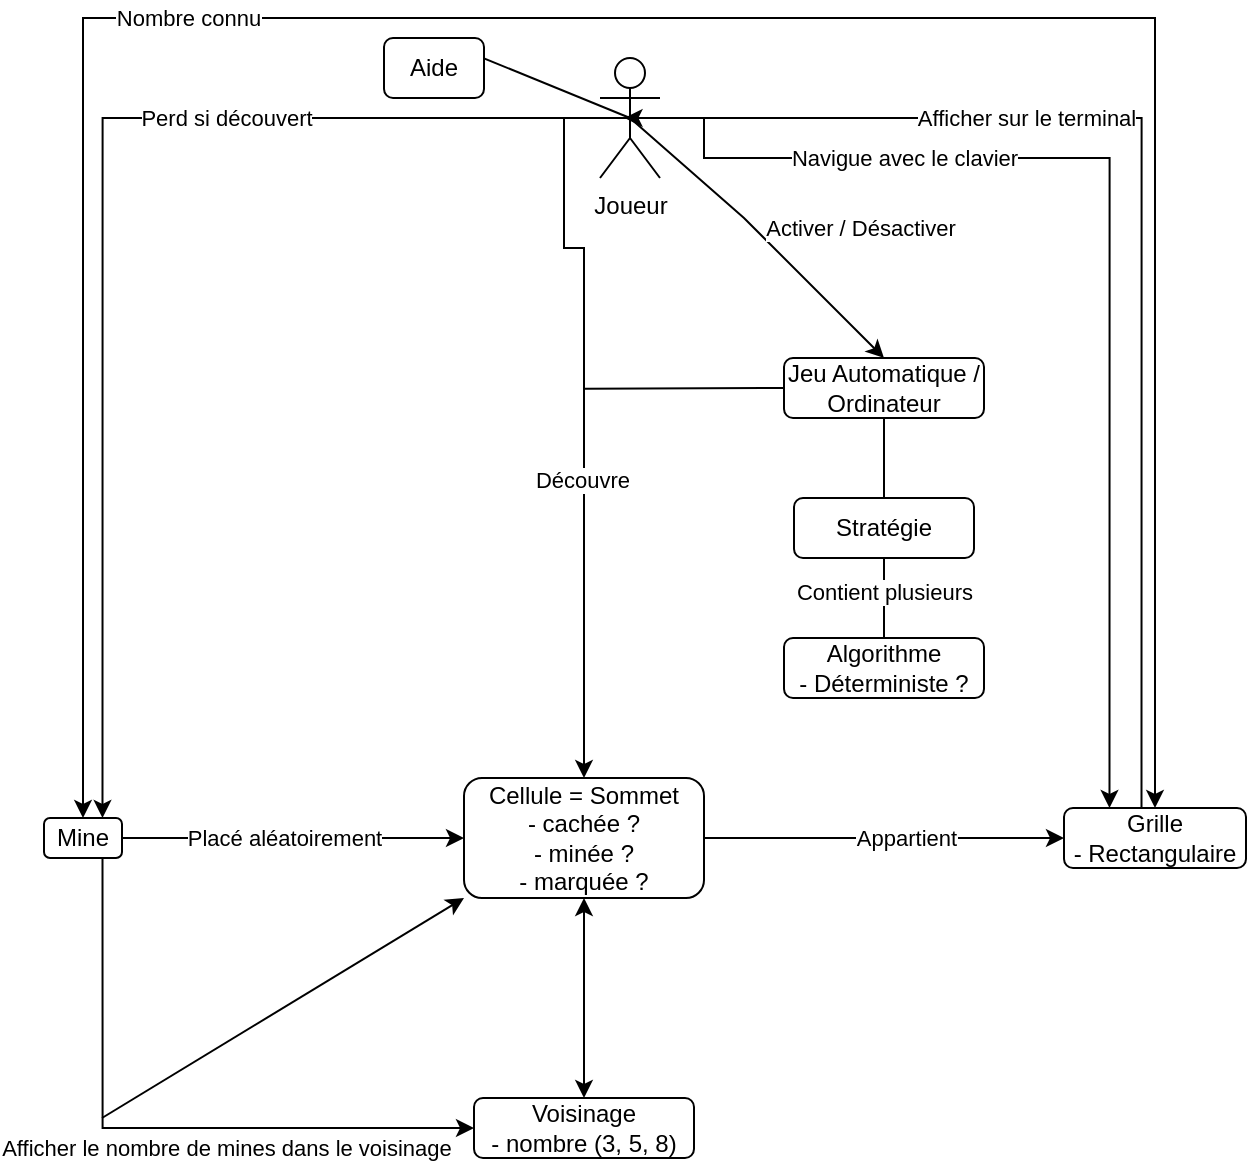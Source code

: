 <mxfile version="16.4.0" type="device"><diagram id="D7YODWh2Q8jtrJzynSdh" name="Page-1"><mxGraphModel dx="862" dy="547" grid="1" gridSize="10" guides="1" tooltips="1" connect="1" arrows="1" fold="1" page="1" pageScale="1" pageWidth="827" pageHeight="1169" math="0" shadow="0"><root><mxCell id="0"/><mxCell id="1" parent="0"/><mxCell id="J80N6BKX4G8Ku2qQUpYE-9" value="" style="edgeStyle=orthogonalEdgeStyle;rounded=0;orthogonalLoop=1;jettySize=auto;html=1;startArrow=none;startFill=0;endArrow=classic;endFill=1;exitX=0.5;exitY=0.5;exitDx=0;exitDy=0;exitPerimeter=0;" edge="1" parent="1" source="J80N6BKX4G8Ku2qQUpYE-6" target="BdGvL32ax6rsgCY9jTzk-2"><mxGeometry x="0.035" y="-50" relative="1" as="geometry"><mxPoint x="400" y="90" as="sourcePoint"/><Array as="points"><mxPoint x="390" y="70"/><mxPoint x="390" y="135"/><mxPoint x="400" y="135"/></Array><mxPoint as="offset"/></mxGeometry></mxCell><mxCell id="J80N6BKX4G8Ku2qQUpYE-10" value="Découvre" style="edgeLabel;html=1;align=center;verticalAlign=middle;resizable=0;points=[];" vertex="1" connectable="0" parent="J80N6BKX4G8Ku2qQUpYE-9"><mxGeometry x="0.198" y="-1" relative="1" as="geometry"><mxPoint as="offset"/></mxGeometry></mxCell><mxCell id="J80N6BKX4G8Ku2qQUpYE-1" style="edgeStyle=orthogonalEdgeStyle;rounded=0;orthogonalLoop=1;jettySize=auto;html=1;exitX=1;exitY=0.5;exitDx=0;exitDy=0;entryX=0;entryY=0.5;entryDx=0;entryDy=0;startArrow=none;startFill=0;endArrow=classic;endFill=1;" edge="1" parent="1" source="BdGvL32ax6rsgCY9jTzk-1" target="BdGvL32ax6rsgCY9jTzk-2"><mxGeometry relative="1" as="geometry"/></mxCell><mxCell id="J80N6BKX4G8Ku2qQUpYE-5" value="Placé aléatoirement" style="edgeLabel;html=1;align=center;verticalAlign=middle;resizable=0;points=[];" vertex="1" connectable="0" parent="J80N6BKX4G8Ku2qQUpYE-1"><mxGeometry x="-0.112" relative="1" as="geometry"><mxPoint x="5" as="offset"/></mxGeometry></mxCell><mxCell id="J80N6BKX4G8Ku2qQUpYE-7" style="edgeStyle=orthogonalEdgeStyle;rounded=0;orthogonalLoop=1;jettySize=auto;html=1;exitX=0.5;exitY=0;exitDx=0;exitDy=0;startArrow=classic;startFill=1;entryX=0.5;entryY=0;entryDx=0;entryDy=0;" edge="1" parent="1" source="BdGvL32ax6rsgCY9jTzk-1" target="BdGvL32ax6rsgCY9jTzk-4"><mxGeometry relative="1" as="geometry"><mxPoint x="460" y="160" as="targetPoint"/><Array as="points"><mxPoint x="150" y="20"/><mxPoint x="686" y="20"/></Array></mxGeometry></mxCell><mxCell id="J80N6BKX4G8Ku2qQUpYE-8" value="Nombre connu" style="edgeLabel;html=1;align=center;verticalAlign=middle;resizable=0;points=[];" vertex="1" connectable="0" parent="J80N6BKX4G8Ku2qQUpYE-7"><mxGeometry x="-0.308" y="1" relative="1" as="geometry"><mxPoint x="-8" y="1" as="offset"/></mxGeometry></mxCell><mxCell id="J80N6BKX4G8Ku2qQUpYE-18" style="edgeStyle=orthogonalEdgeStyle;rounded=0;orthogonalLoop=1;jettySize=auto;html=1;exitX=0.75;exitY=1;exitDx=0;exitDy=0;entryX=0;entryY=0.5;entryDx=0;entryDy=0;startArrow=none;startFill=0;endArrow=classic;endFill=1;" edge="1" parent="1" source="BdGvL32ax6rsgCY9jTzk-1" target="BdGvL32ax6rsgCY9jTzk-3"><mxGeometry relative="1" as="geometry"/></mxCell><mxCell id="J80N6BKX4G8Ku2qQUpYE-19" value="Afficher le nombre de mines dans le voisinage" style="edgeLabel;html=1;align=center;verticalAlign=middle;resizable=0;points=[];" vertex="1" connectable="0" parent="J80N6BKX4G8Ku2qQUpYE-18"><mxGeometry x="0.186" relative="1" as="geometry"><mxPoint x="6" y="10" as="offset"/></mxGeometry></mxCell><mxCell id="BdGvL32ax6rsgCY9jTzk-1" value="Mine" style="rounded=1;whiteSpace=wrap;html=1;" parent="1" vertex="1"><mxGeometry x="130" y="420" width="39" height="20" as="geometry"/></mxCell><mxCell id="J80N6BKX4G8Ku2qQUpYE-3" value="" style="edgeStyle=orthogonalEdgeStyle;rounded=0;orthogonalLoop=1;jettySize=auto;html=1;startArrow=classic;startFill=1;" edge="1" parent="1" source="BdGvL32ax6rsgCY9jTzk-2" target="BdGvL32ax6rsgCY9jTzk-3"><mxGeometry relative="1" as="geometry"/></mxCell><mxCell id="BdGvL32ax6rsgCY9jTzk-2" value="Cellule = Sommet&lt;br&gt;- cachée ?&lt;br&gt;- minée ?&lt;br&gt;- marquée ?" style="rounded=1;whiteSpace=wrap;html=1;" parent="1" vertex="1"><mxGeometry x="340" y="400" width="120" height="60" as="geometry"/></mxCell><mxCell id="BdGvL32ax6rsgCY9jTzk-3" value="Voisinage&lt;br&gt;- nombre (3, 5, 8)" style="rounded=1;whiteSpace=wrap;html=1;" parent="1" vertex="1"><mxGeometry x="345" y="560" width="110" height="30" as="geometry"/></mxCell><mxCell id="J80N6BKX4G8Ku2qQUpYE-2" style="edgeStyle=orthogonalEdgeStyle;rounded=0;orthogonalLoop=1;jettySize=auto;html=1;exitX=0;exitY=0.5;exitDx=0;exitDy=0;startArrow=classic;startFill=1;endArrow=none;endFill=0;entryX=1;entryY=0.5;entryDx=0;entryDy=0;" edge="1" parent="1" source="BdGvL32ax6rsgCY9jTzk-4" target="BdGvL32ax6rsgCY9jTzk-2"><mxGeometry relative="1" as="geometry"><Array as="points"><mxPoint x="630" y="430"/><mxPoint x="630" y="430"/></Array></mxGeometry></mxCell><mxCell id="J80N6BKX4G8Ku2qQUpYE-4" value="Appartient" style="edgeLabel;html=1;align=center;verticalAlign=middle;resizable=0;points=[];" vertex="1" connectable="0" parent="J80N6BKX4G8Ku2qQUpYE-2"><mxGeometry x="0.317" y="3" relative="1" as="geometry"><mxPoint x="39" y="-3" as="offset"/></mxGeometry></mxCell><mxCell id="J80N6BKX4G8Ku2qQUpYE-16" style="edgeStyle=orthogonalEdgeStyle;rounded=0;orthogonalLoop=1;jettySize=auto;html=1;exitX=0.25;exitY=0;exitDx=0;exitDy=0;startArrow=none;startFill=0;endArrow=classic;endFill=1;entryX=0.75;entryY=0.1;entryDx=0;entryDy=0;entryPerimeter=0;" edge="1" parent="1"><mxGeometry relative="1" as="geometry"><mxPoint x="678.75" y="434" as="sourcePoint"/><mxPoint x="420.25" y="70" as="targetPoint"/><Array as="points"><mxPoint x="679.75" y="434"/><mxPoint x="679.75" y="70"/></Array></mxGeometry></mxCell><mxCell id="J80N6BKX4G8Ku2qQUpYE-17" value="Afficher sur le terminal" style="edgeLabel;html=1;align=center;verticalAlign=middle;resizable=0;points=[];" vertex="1" connectable="0" parent="J80N6BKX4G8Ku2qQUpYE-16"><mxGeometry x="0.302" y="1" relative="1" as="geometry"><mxPoint x="-17" y="-1" as="offset"/></mxGeometry></mxCell><mxCell id="BdGvL32ax6rsgCY9jTzk-4" value="Grille&lt;br&gt;- Rectangulaire" style="rounded=1;whiteSpace=wrap;html=1;" parent="1" vertex="1"><mxGeometry x="640" y="415" width="91" height="30" as="geometry"/></mxCell><mxCell id="J80N6BKX4G8Ku2qQUpYE-12" style="edgeStyle=orthogonalEdgeStyle;rounded=0;orthogonalLoop=1;jettySize=auto;html=1;startArrow=none;startFill=0;endArrow=classic;endFill=1;exitX=0.5;exitY=0.5;exitDx=0;exitDy=0;exitPerimeter=0;entryX=0.25;entryY=0;entryDx=0;entryDy=0;" edge="1" parent="1" source="J80N6BKX4G8Ku2qQUpYE-6" target="BdGvL32ax6rsgCY9jTzk-4"><mxGeometry relative="1" as="geometry"><mxPoint x="440" y="70" as="sourcePoint"/><mxPoint x="656" y="420" as="targetPoint"/><Array as="points"><mxPoint x="460" y="70"/><mxPoint x="460" y="90"/><mxPoint x="663" y="90"/></Array></mxGeometry></mxCell><mxCell id="J80N6BKX4G8Ku2qQUpYE-13" value="Navigue avec le clavier" style="edgeLabel;html=1;align=center;verticalAlign=middle;resizable=0;points=[];" vertex="1" connectable="0" parent="J80N6BKX4G8Ku2qQUpYE-12"><mxGeometry x="-0.189" relative="1" as="geometry"><mxPoint x="-80" as="offset"/></mxGeometry></mxCell><mxCell id="J80N6BKX4G8Ku2qQUpYE-14" style="edgeStyle=orthogonalEdgeStyle;rounded=0;orthogonalLoop=1;jettySize=auto;html=1;exitX=0.5;exitY=0.5;exitDx=0;exitDy=0;exitPerimeter=0;entryX=0.75;entryY=0;entryDx=0;entryDy=0;startArrow=none;startFill=0;endArrow=classic;endFill=1;" edge="1" parent="1" source="J80N6BKX4G8Ku2qQUpYE-6" target="BdGvL32ax6rsgCY9jTzk-1"><mxGeometry relative="1" as="geometry"/></mxCell><mxCell id="J80N6BKX4G8Ku2qQUpYE-15" value="Perd si découvert" style="edgeLabel;html=1;align=center;verticalAlign=middle;resizable=0;points=[];" vertex="1" connectable="0" parent="J80N6BKX4G8Ku2qQUpYE-14"><mxGeometry x="0.17" relative="1" as="geometry"><mxPoint x="61" y="-96" as="offset"/></mxGeometry></mxCell><mxCell id="J80N6BKX4G8Ku2qQUpYE-24" style="rounded=0;orthogonalLoop=1;jettySize=auto;html=1;exitX=0.5;exitY=0.5;exitDx=0;exitDy=0;exitPerimeter=0;entryX=0.5;entryY=0;entryDx=0;entryDy=0;startArrow=none;startFill=0;endArrow=classic;endFill=1;" edge="1" parent="1" source="J80N6BKX4G8Ku2qQUpYE-6" target="J80N6BKX4G8Ku2qQUpYE-23"><mxGeometry relative="1" as="geometry"><Array as="points"><mxPoint x="480" y="120"/></Array></mxGeometry></mxCell><mxCell id="J80N6BKX4G8Ku2qQUpYE-25" value="Activer / Désactiver" style="edgeLabel;html=1;align=center;verticalAlign=middle;resizable=0;points=[];" vertex="1" connectable="0" parent="J80N6BKX4G8Ku2qQUpYE-24"><mxGeometry x="-0.166" y="1" relative="1" as="geometry"><mxPoint x="59" y="7" as="offset"/></mxGeometry></mxCell><mxCell id="J80N6BKX4G8Ku2qQUpYE-28" style="edgeStyle=none;rounded=0;orthogonalLoop=1;jettySize=auto;html=1;exitX=0.5;exitY=0.5;exitDx=0;exitDy=0;exitPerimeter=0;entryX=0.5;entryY=0;entryDx=0;entryDy=0;startArrow=none;startFill=0;endArrow=none;endFill=0;" edge="1" parent="1" source="J80N6BKX4G8Ku2qQUpYE-6" target="J80N6BKX4G8Ku2qQUpYE-27"><mxGeometry relative="1" as="geometry"/></mxCell><mxCell id="J80N6BKX4G8Ku2qQUpYE-6" value="Joueur" style="shape=umlActor;verticalLabelPosition=bottom;verticalAlign=top;html=1;outlineConnect=0;" vertex="1" parent="1"><mxGeometry x="408" y="40" width="30" height="60" as="geometry"/></mxCell><mxCell id="J80N6BKX4G8Ku2qQUpYE-21" value="" style="endArrow=classic;startArrow=none;html=1;rounded=0;entryX=0;entryY=1;entryDx=0;entryDy=0;startFill=0;" edge="1" parent="1" target="BdGvL32ax6rsgCY9jTzk-2"><mxGeometry width="50" height="50" relative="1" as="geometry"><mxPoint x="159" y="570" as="sourcePoint"/><mxPoint x="209" y="490" as="targetPoint"/></mxGeometry></mxCell><mxCell id="J80N6BKX4G8Ku2qQUpYE-36" style="edgeStyle=none;rounded=0;orthogonalLoop=1;jettySize=auto;html=1;exitX=0;exitY=0.5;exitDx=0;exitDy=0;startArrow=none;startFill=0;endArrow=none;endFill=0;" edge="1" parent="1" source="J80N6BKX4G8Ku2qQUpYE-23"><mxGeometry relative="1" as="geometry"><mxPoint x="400" y="205.333" as="targetPoint"/></mxGeometry></mxCell><mxCell id="J80N6BKX4G8Ku2qQUpYE-23" value="Jeu Automatique / Ordinateur" style="rounded=1;whiteSpace=wrap;html=1;" vertex="1" parent="1"><mxGeometry x="500" y="190" width="100" height="30" as="geometry"/></mxCell><mxCell id="J80N6BKX4G8Ku2qQUpYE-27" value="Aide" style="rounded=1;whiteSpace=wrap;html=1;" vertex="1" parent="1"><mxGeometry x="300" y="30" width="50" height="30" as="geometry"/></mxCell><mxCell id="J80N6BKX4G8Ku2qQUpYE-31" value="" style="edgeStyle=none;rounded=0;orthogonalLoop=1;jettySize=auto;html=1;startArrow=none;startFill=0;endArrow=none;endFill=0;entryX=0.5;entryY=1;entryDx=0;entryDy=0;" edge="1" parent="1" source="J80N6BKX4G8Ku2qQUpYE-29" target="J80N6BKX4G8Ku2qQUpYE-23"><mxGeometry relative="1" as="geometry"><mxPoint x="370" y="200.0" as="targetPoint"/></mxGeometry></mxCell><mxCell id="J80N6BKX4G8Ku2qQUpYE-33" value="" style="edgeStyle=none;rounded=0;orthogonalLoop=1;jettySize=auto;html=1;startArrow=none;startFill=0;endArrow=none;endFill=0;" edge="1" parent="1" source="J80N6BKX4G8Ku2qQUpYE-29" target="J80N6BKX4G8Ku2qQUpYE-32"><mxGeometry relative="1" as="geometry"><Array as="points"><mxPoint x="550" y="310"/><mxPoint x="550" y="320"/></Array></mxGeometry></mxCell><mxCell id="J80N6BKX4G8Ku2qQUpYE-34" value="Contient plusieurs" style="edgeLabel;html=1;align=center;verticalAlign=middle;resizable=0;points=[];" vertex="1" connectable="0" parent="J80N6BKX4G8Ku2qQUpYE-33"><mxGeometry x="-0.156" relative="1" as="geometry"><mxPoint as="offset"/></mxGeometry></mxCell><mxCell id="J80N6BKX4G8Ku2qQUpYE-29" value="Stratégie" style="rounded=1;whiteSpace=wrap;html=1;" vertex="1" parent="1"><mxGeometry x="505" y="260" width="90" height="30" as="geometry"/></mxCell><mxCell id="J80N6BKX4G8Ku2qQUpYE-32" value="Algorithme&lt;br&gt;- Déterministe ?" style="whiteSpace=wrap;html=1;rounded=1;" vertex="1" parent="1"><mxGeometry x="500" y="330" width="100" height="30" as="geometry"/></mxCell></root></mxGraphModel></diagram></mxfile>